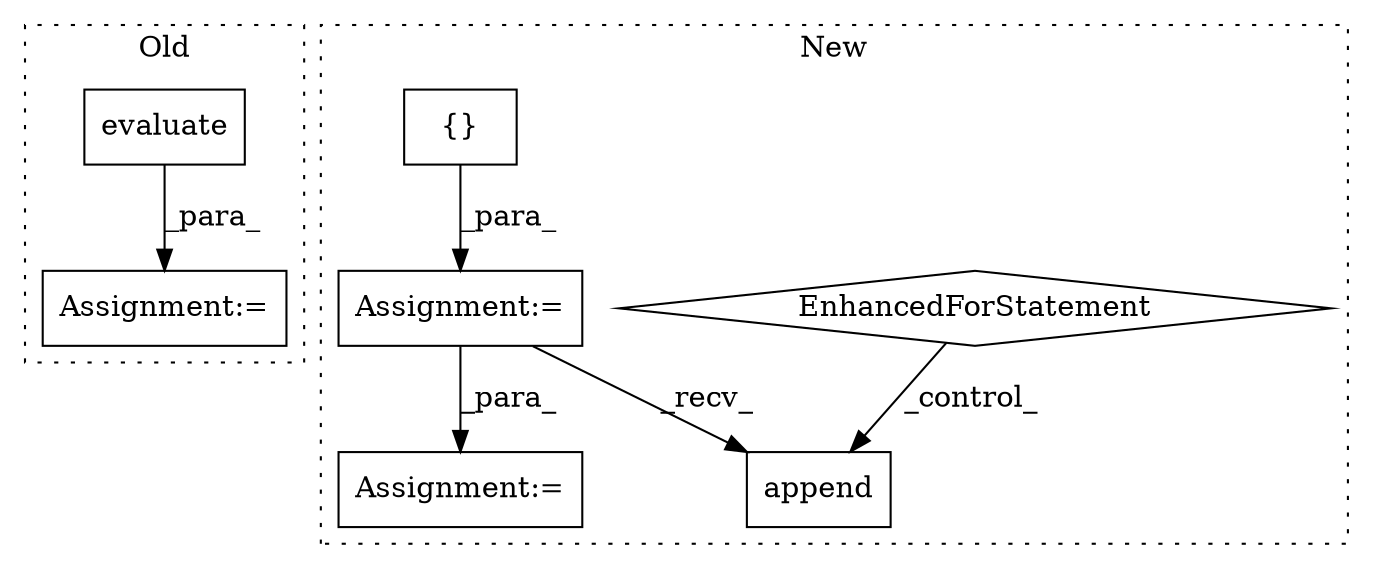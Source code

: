 digraph G {
subgraph cluster0 {
1 [label="evaluate" a="32" s="2728,2755" l="9,1" shape="box"];
3 [label="Assignment:=" a="7" s="2716" l="1" shape="box"];
label = "Old";
style="dotted";
}
subgraph cluster1 {
2 [label="append" a="32" s="2929,2981" l="7,1" shape="box"];
4 [label="EnhancedForStatement" a="70" s="2823,2900" l="53,2" shape="diamond"];
5 [label="{}" a="4" s="2815" l="2" shape="box"];
6 [label="Assignment:=" a="7" s="2805" l="1" shape="box"];
7 [label="Assignment:=" a="7" s="3590" l="1" shape="box"];
label = "New";
style="dotted";
}
1 -> 3 [label="_para_"];
4 -> 2 [label="_control_"];
5 -> 6 [label="_para_"];
6 -> 7 [label="_para_"];
6 -> 2 [label="_recv_"];
}